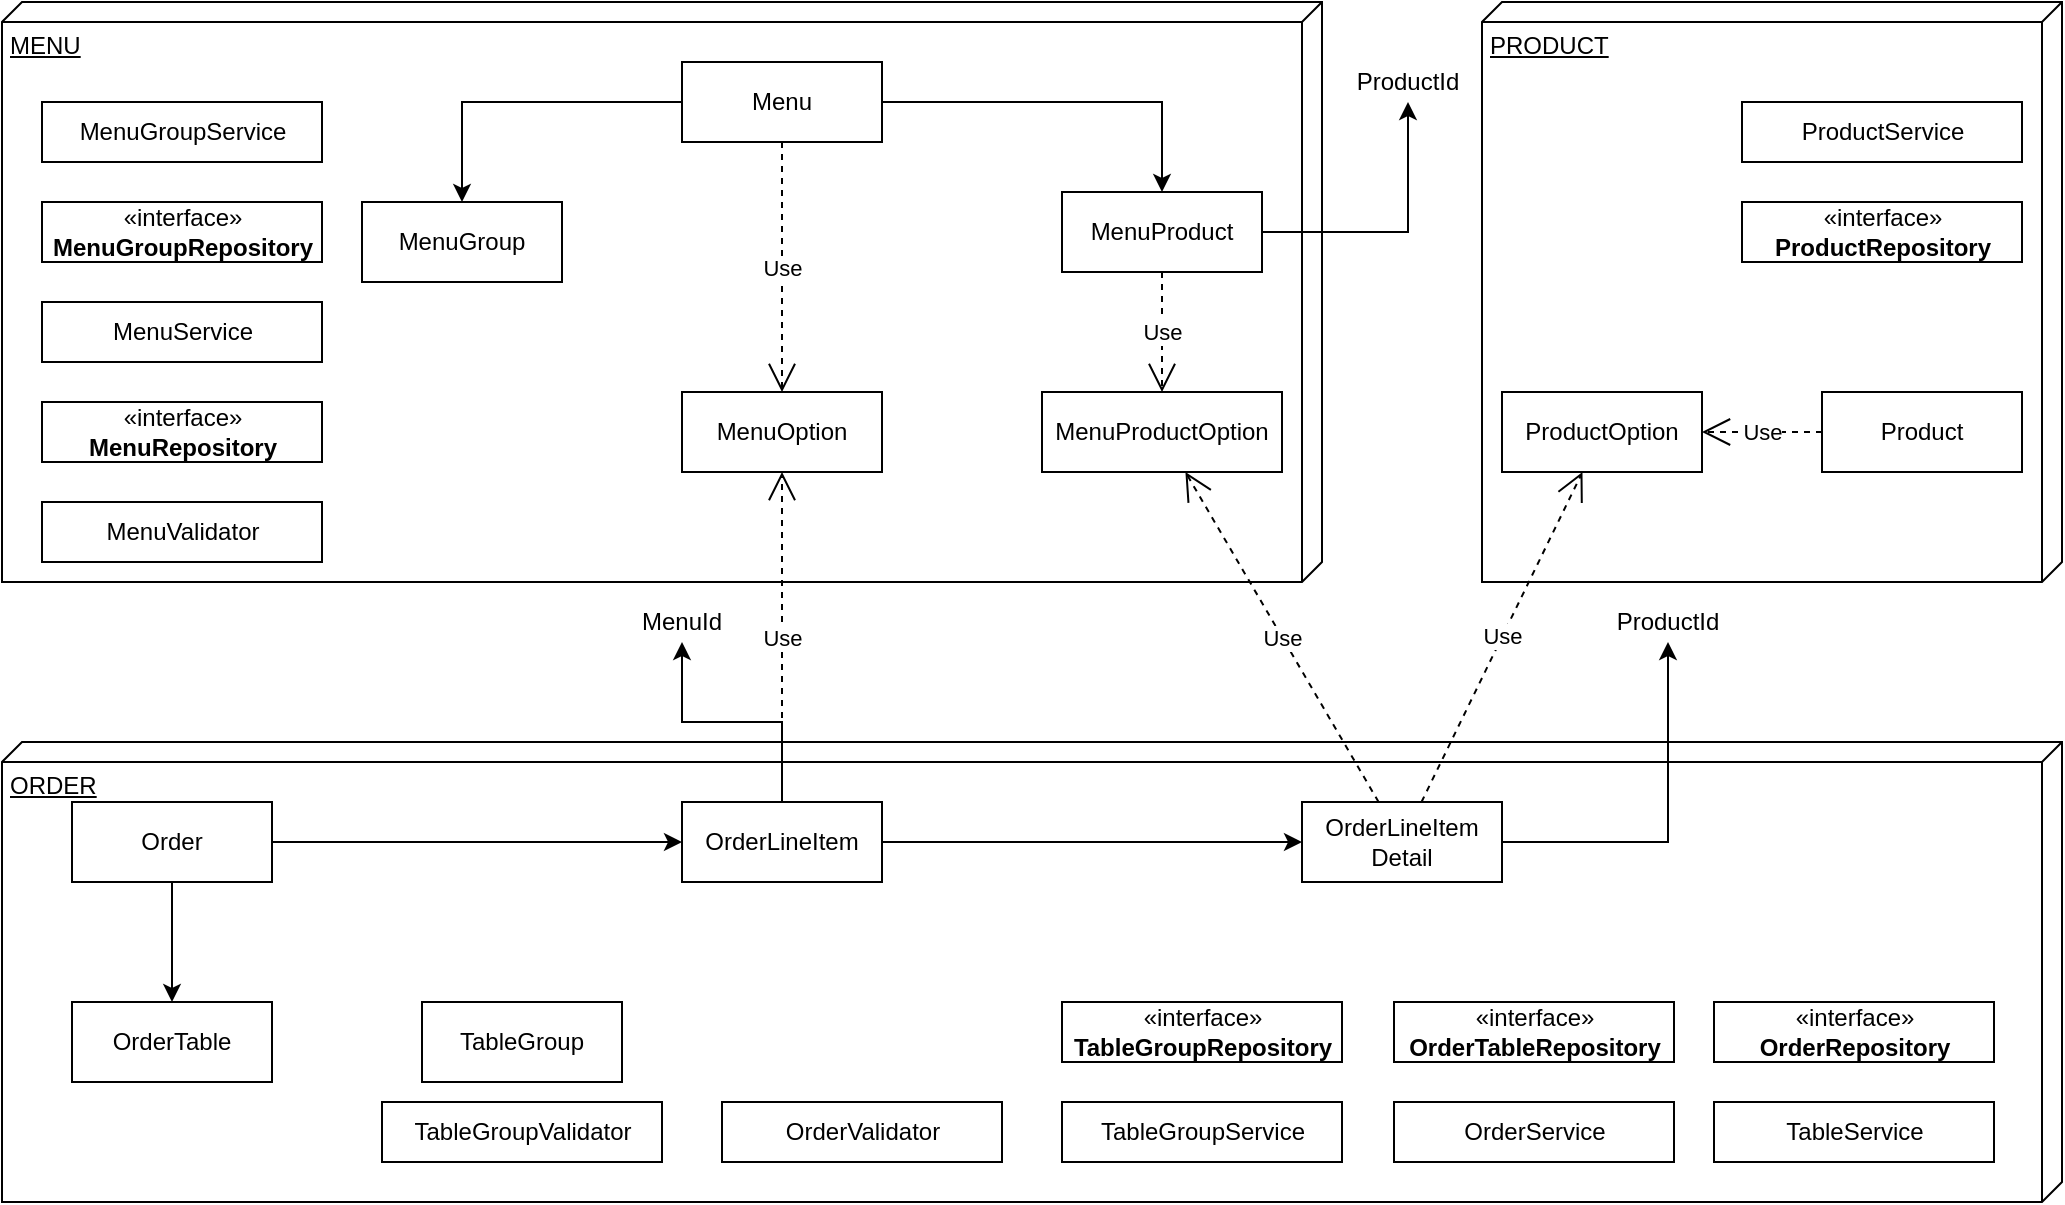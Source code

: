<mxfile version="14.6.3" type="github">
  <diagram id="bBaFMglCOI3WDih5mdD4" name="Page-1">
    <mxGraphModel dx="1422" dy="778" grid="1" gridSize="10" guides="1" tooltips="1" connect="1" arrows="1" fold="1" page="1" pageScale="1" pageWidth="827" pageHeight="1169" math="0" shadow="0">
      <root>
        <mxCell id="0" />
        <mxCell id="1" parent="0" />
        <mxCell id="LUHss0gjO41ABVOkLyDg-2" value="ORDER" style="verticalAlign=top;align=left;spacingTop=8;spacingLeft=2;spacingRight=12;shape=cube;size=10;direction=south;fontStyle=4;html=1;" parent="1" vertex="1">
          <mxGeometry x="40" y="510" width="1030" height="230" as="geometry" />
        </mxCell>
        <mxCell id="LUHss0gjO41ABVOkLyDg-3" value="MENU" style="verticalAlign=top;align=left;spacingTop=8;spacingLeft=2;spacingRight=12;shape=cube;size=10;direction=south;fontStyle=4;html=1;" parent="1" vertex="1">
          <mxGeometry x="40" y="140" width="660" height="290" as="geometry" />
        </mxCell>
        <mxCell id="LUHss0gjO41ABVOkLyDg-4" value="PRODUCT" style="verticalAlign=top;align=left;spacingTop=8;spacingLeft=2;spacingRight=12;shape=cube;size=10;direction=south;fontStyle=4;html=1;" parent="1" vertex="1">
          <mxGeometry x="780" y="140" width="290" height="290" as="geometry" />
        </mxCell>
        <mxCell id="LUHss0gjO41ABVOkLyDg-11" style="edgeStyle=orthogonalEdgeStyle;rounded=0;orthogonalLoop=1;jettySize=auto;html=1;" parent="1" source="LUHss0gjO41ABVOkLyDg-8" target="LUHss0gjO41ABVOkLyDg-9" edge="1">
          <mxGeometry relative="1" as="geometry" />
        </mxCell>
        <mxCell id="LUHss0gjO41ABVOkLyDg-60" style="edgeStyle=orthogonalEdgeStyle;rounded=0;orthogonalLoop=1;jettySize=auto;html=1;" parent="1" source="LUHss0gjO41ABVOkLyDg-8" target="LUHss0gjO41ABVOkLyDg-13" edge="1">
          <mxGeometry relative="1" as="geometry" />
        </mxCell>
        <mxCell id="LUHss0gjO41ABVOkLyDg-8" value="Menu" style="whiteSpace=wrap;html=1;align=center;" parent="1" vertex="1">
          <mxGeometry x="380" y="170" width="100" height="40" as="geometry" />
        </mxCell>
        <mxCell id="LUHss0gjO41ABVOkLyDg-63" style="edgeStyle=orthogonalEdgeStyle;rounded=0;orthogonalLoop=1;jettySize=auto;html=1;" parent="1" source="LUHss0gjO41ABVOkLyDg-9" target="LUHss0gjO41ABVOkLyDg-22" edge="1">
          <mxGeometry relative="1" as="geometry">
            <mxPoint x="600" y="360" as="targetPoint" />
          </mxGeometry>
        </mxCell>
        <mxCell id="LUHss0gjO41ABVOkLyDg-9" value="MenuProduct" style="whiteSpace=wrap;html=1;align=center;" parent="1" vertex="1">
          <mxGeometry x="570" y="235" width="100" height="40" as="geometry" />
        </mxCell>
        <mxCell id="LUHss0gjO41ABVOkLyDg-13" value="MenuGroup" style="whiteSpace=wrap;html=1;align=center;" parent="1" vertex="1">
          <mxGeometry x="220" y="240" width="100" height="40" as="geometry" />
        </mxCell>
        <mxCell id="LUHss0gjO41ABVOkLyDg-14" value="Product" style="whiteSpace=wrap;html=1;align=center;" parent="1" vertex="1">
          <mxGeometry x="950" y="335" width="100" height="40" as="geometry" />
        </mxCell>
        <mxCell id="LUHss0gjO41ABVOkLyDg-22" value="ProductId" style="text;html=1;strokeColor=none;fillColor=none;align=center;verticalAlign=middle;whiteSpace=wrap;rounded=0;" parent="1" vertex="1">
          <mxGeometry x="710" y="170" width="66" height="20" as="geometry" />
        </mxCell>
        <mxCell id="LUHss0gjO41ABVOkLyDg-25" value="«interface»&lt;br&gt;&lt;b&gt;MenuGroupRepository&lt;/b&gt;" style="html=1;" parent="1" vertex="1">
          <mxGeometry x="60" y="240" width="140" height="30" as="geometry" />
        </mxCell>
        <mxCell id="LUHss0gjO41ABVOkLyDg-26" value="«interface»&lt;br&gt;&lt;b&gt;MenuRepository&lt;/b&gt;" style="html=1;" parent="1" vertex="1">
          <mxGeometry x="60" y="340" width="140" height="30" as="geometry" />
        </mxCell>
        <mxCell id="LUHss0gjO41ABVOkLyDg-27" value="MenuGroupService" style="html=1;" parent="1" vertex="1">
          <mxGeometry x="60" y="190" width="140" height="30" as="geometry" />
        </mxCell>
        <mxCell id="LUHss0gjO41ABVOkLyDg-28" value="MenuService" style="html=1;" parent="1" vertex="1">
          <mxGeometry x="60" y="290" width="140" height="30" as="geometry" />
        </mxCell>
        <mxCell id="LUHss0gjO41ABVOkLyDg-29" value="«interface»&lt;br&gt;&lt;b&gt;ProductRepository&lt;/b&gt;" style="html=1;" parent="1" vertex="1">
          <mxGeometry x="910" y="240" width="140" height="30" as="geometry" />
        </mxCell>
        <mxCell id="LUHss0gjO41ABVOkLyDg-30" value="ProductService" style="html=1;" parent="1" vertex="1">
          <mxGeometry x="910" y="190" width="140" height="30" as="geometry" />
        </mxCell>
        <mxCell id="LUHss0gjO41ABVOkLyDg-46" style="edgeStyle=orthogonalEdgeStyle;rounded=0;orthogonalLoop=1;jettySize=auto;html=1;" parent="1" source="LUHss0gjO41ABVOkLyDg-31" target="LUHss0gjO41ABVOkLyDg-37" edge="1">
          <mxGeometry relative="1" as="geometry" />
        </mxCell>
        <mxCell id="LUHss0gjO41ABVOkLyDg-53" style="edgeStyle=orthogonalEdgeStyle;rounded=0;orthogonalLoop=1;jettySize=auto;html=1;" parent="1" source="LUHss0gjO41ABVOkLyDg-31" target="LUHss0gjO41ABVOkLyDg-39" edge="1">
          <mxGeometry relative="1" as="geometry" />
        </mxCell>
        <mxCell id="LUHss0gjO41ABVOkLyDg-31" value="Order" style="whiteSpace=wrap;html=1;align=center;" parent="1" vertex="1">
          <mxGeometry x="75" y="540" width="100" height="40" as="geometry" />
        </mxCell>
        <mxCell id="LUHss0gjO41ABVOkLyDg-32" value="OrderService" style="html=1;" parent="1" vertex="1">
          <mxGeometry x="736" y="690" width="140" height="30" as="geometry" />
        </mxCell>
        <mxCell id="LUHss0gjO41ABVOkLyDg-33" value="TableService" style="html=1;" parent="1" vertex="1">
          <mxGeometry x="896" y="690" width="140" height="30" as="geometry" />
        </mxCell>
        <mxCell id="LUHss0gjO41ABVOkLyDg-34" value="TableGroupService" style="html=1;" parent="1" vertex="1">
          <mxGeometry x="570" y="690" width="140" height="30" as="geometry" />
        </mxCell>
        <mxCell id="LUHss0gjO41ABVOkLyDg-44" style="edgeStyle=orthogonalEdgeStyle;rounded=0;orthogonalLoop=1;jettySize=auto;html=1;" parent="1" source="LUHss0gjO41ABVOkLyDg-37" target="LUHss0gjO41ABVOkLyDg-38" edge="1">
          <mxGeometry relative="1" as="geometry" />
        </mxCell>
        <mxCell id="LUHss0gjO41ABVOkLyDg-55" style="edgeStyle=orthogonalEdgeStyle;rounded=0;orthogonalLoop=1;jettySize=auto;html=1;" parent="1" source="LUHss0gjO41ABVOkLyDg-37" target="LUHss0gjO41ABVOkLyDg-56" edge="1">
          <mxGeometry relative="1" as="geometry">
            <mxPoint x="455" y="450" as="targetPoint" />
          </mxGeometry>
        </mxCell>
        <mxCell id="LUHss0gjO41ABVOkLyDg-37" value="OrderLineItem" style="whiteSpace=wrap;html=1;align=center;" parent="1" vertex="1">
          <mxGeometry x="380" y="540" width="100" height="40" as="geometry" />
        </mxCell>
        <mxCell id="LUHss0gjO41ABVOkLyDg-61" style="edgeStyle=orthogonalEdgeStyle;rounded=0;orthogonalLoop=1;jettySize=auto;html=1;" parent="1" source="LUHss0gjO41ABVOkLyDg-38" target="LUHss0gjO41ABVOkLyDg-62" edge="1">
          <mxGeometry relative="1" as="geometry">
            <mxPoint x="740" y="460" as="targetPoint" />
          </mxGeometry>
        </mxCell>
        <mxCell id="LUHss0gjO41ABVOkLyDg-38" value="OrderLineItem&lt;br&gt;Detail" style="whiteSpace=wrap;html=1;align=center;" parent="1" vertex="1">
          <mxGeometry x="690" y="540" width="100" height="40" as="geometry" />
        </mxCell>
        <mxCell id="LUHss0gjO41ABVOkLyDg-39" value="OrderTable" style="whiteSpace=wrap;html=1;align=center;" parent="1" vertex="1">
          <mxGeometry x="75" y="640" width="100" height="40" as="geometry" />
        </mxCell>
        <mxCell id="LUHss0gjO41ABVOkLyDg-40" value="TableGroup" style="whiteSpace=wrap;html=1;align=center;" parent="1" vertex="1">
          <mxGeometry x="250" y="640" width="100" height="40" as="geometry" />
        </mxCell>
        <mxCell id="LUHss0gjO41ABVOkLyDg-48" value="«interface»&lt;br&gt;&lt;b&gt;TableGroupRepository&lt;/b&gt;" style="html=1;" parent="1" vertex="1">
          <mxGeometry x="570" y="640" width="140" height="30" as="geometry" />
        </mxCell>
        <mxCell id="LUHss0gjO41ABVOkLyDg-51" value="«interface»&lt;br&gt;&lt;b&gt;OrderTableRepository&lt;/b&gt;" style="html=1;" parent="1" vertex="1">
          <mxGeometry x="736" y="640" width="140" height="30" as="geometry" />
        </mxCell>
        <mxCell id="LUHss0gjO41ABVOkLyDg-52" value="«interface»&lt;br&gt;&lt;b&gt;OrderRepository&lt;/b&gt;" style="html=1;" parent="1" vertex="1">
          <mxGeometry x="896" y="640" width="140" height="30" as="geometry" />
        </mxCell>
        <mxCell id="LUHss0gjO41ABVOkLyDg-54" value="OrderValidator" style="html=1;" parent="1" vertex="1">
          <mxGeometry x="400" y="690" width="140" height="30" as="geometry" />
        </mxCell>
        <mxCell id="LUHss0gjO41ABVOkLyDg-56" value="MenuId" style="text;html=1;strokeColor=none;fillColor=none;align=center;verticalAlign=middle;whiteSpace=wrap;rounded=0;" parent="1" vertex="1">
          <mxGeometry x="347" y="440" width="66" height="20" as="geometry" />
        </mxCell>
        <mxCell id="LUHss0gjO41ABVOkLyDg-62" value="ProductId" style="text;html=1;strokeColor=none;fillColor=none;align=center;verticalAlign=middle;whiteSpace=wrap;rounded=0;" parent="1" vertex="1">
          <mxGeometry x="840" y="440" width="66" height="20" as="geometry" />
        </mxCell>
        <mxCell id="LUHss0gjO41ABVOkLyDg-64" value="MenuOption" style="whiteSpace=wrap;html=1;align=center;" parent="1" vertex="1">
          <mxGeometry x="380" y="335" width="100" height="40" as="geometry" />
        </mxCell>
        <mxCell id="LUHss0gjO41ABVOkLyDg-65" value="MenuProductOption" style="whiteSpace=wrap;html=1;align=center;" parent="1" vertex="1">
          <mxGeometry x="560" y="335" width="120" height="40" as="geometry" />
        </mxCell>
        <mxCell id="LUHss0gjO41ABVOkLyDg-71" value="Use" style="endArrow=open;endSize=12;dashed=1;html=1;" parent="1" source="LUHss0gjO41ABVOkLyDg-38" target="LUHss0gjO41ABVOkLyDg-65" edge="1">
          <mxGeometry width="160" relative="1" as="geometry">
            <mxPoint x="450" y="390" as="sourcePoint" />
            <mxPoint x="610" y="390" as="targetPoint" />
          </mxGeometry>
        </mxCell>
        <mxCell id="LUHss0gjO41ABVOkLyDg-73" value="Use" style="endArrow=open;endSize=12;dashed=1;html=1;" parent="1" source="LUHss0gjO41ABVOkLyDg-37" target="LUHss0gjO41ABVOkLyDg-64" edge="1">
          <mxGeometry width="160" relative="1" as="geometry">
            <mxPoint x="450" y="540" as="sourcePoint" />
            <mxPoint x="450" y="375" as="targetPoint" />
          </mxGeometry>
        </mxCell>
        <mxCell id="LUHss0gjO41ABVOkLyDg-75" style="edgeStyle=orthogonalEdgeStyle;rounded=0;orthogonalLoop=1;jettySize=auto;html=1;exitX=0.5;exitY=1;exitDx=0;exitDy=0;" parent="1" source="LUHss0gjO41ABVOkLyDg-62" target="LUHss0gjO41ABVOkLyDg-62" edge="1">
          <mxGeometry relative="1" as="geometry" />
        </mxCell>
        <mxCell id="LUHss0gjO41ABVOkLyDg-76" value="Use" style="endArrow=open;endSize=12;dashed=1;html=1;" parent="1" source="LUHss0gjO41ABVOkLyDg-14" target="XUq1lDrAl67lcuPC3TNO-6" edge="1">
          <mxGeometry width="160" relative="1" as="geometry">
            <mxPoint x="450" y="390" as="sourcePoint" />
            <mxPoint x="610" y="390" as="targetPoint" />
          </mxGeometry>
        </mxCell>
        <mxCell id="XUq1lDrAl67lcuPC3TNO-2" value="MenuValidator" style="html=1;" vertex="1" parent="1">
          <mxGeometry x="60" y="390" width="140" height="30" as="geometry" />
        </mxCell>
        <mxCell id="XUq1lDrAl67lcuPC3TNO-3" value="TableGroupValidator" style="html=1;" vertex="1" parent="1">
          <mxGeometry x="230" y="690" width="140" height="30" as="geometry" />
        </mxCell>
        <mxCell id="XUq1lDrAl67lcuPC3TNO-4" value="Use" style="endArrow=open;endSize=12;dashed=1;html=1;" edge="1" parent="1" source="LUHss0gjO41ABVOkLyDg-8" target="LUHss0gjO41ABVOkLyDg-64">
          <mxGeometry width="160" relative="1" as="geometry">
            <mxPoint x="640" y="400" as="sourcePoint" />
            <mxPoint x="800" y="400" as="targetPoint" />
          </mxGeometry>
        </mxCell>
        <mxCell id="XUq1lDrAl67lcuPC3TNO-6" value="ProductOption" style="whiteSpace=wrap;html=1;align=center;" vertex="1" parent="1">
          <mxGeometry x="790" y="335" width="100" height="40" as="geometry" />
        </mxCell>
        <mxCell id="XUq1lDrAl67lcuPC3TNO-8" value="Use" style="endArrow=open;endSize=12;dashed=1;html=1;" edge="1" parent="1" source="LUHss0gjO41ABVOkLyDg-38" target="XUq1lDrAl67lcuPC3TNO-6">
          <mxGeometry width="160" relative="1" as="geometry">
            <mxPoint x="640" y="400" as="sourcePoint" />
            <mxPoint x="800" y="400" as="targetPoint" />
          </mxGeometry>
        </mxCell>
        <mxCell id="XUq1lDrAl67lcuPC3TNO-10" value="Use" style="endArrow=open;endSize=12;dashed=1;html=1;" edge="1" parent="1" source="LUHss0gjO41ABVOkLyDg-9" target="LUHss0gjO41ABVOkLyDg-65">
          <mxGeometry width="160" relative="1" as="geometry">
            <mxPoint x="640" y="400" as="sourcePoint" />
            <mxPoint x="800" y="400" as="targetPoint" />
          </mxGeometry>
        </mxCell>
      </root>
    </mxGraphModel>
  </diagram>
</mxfile>
